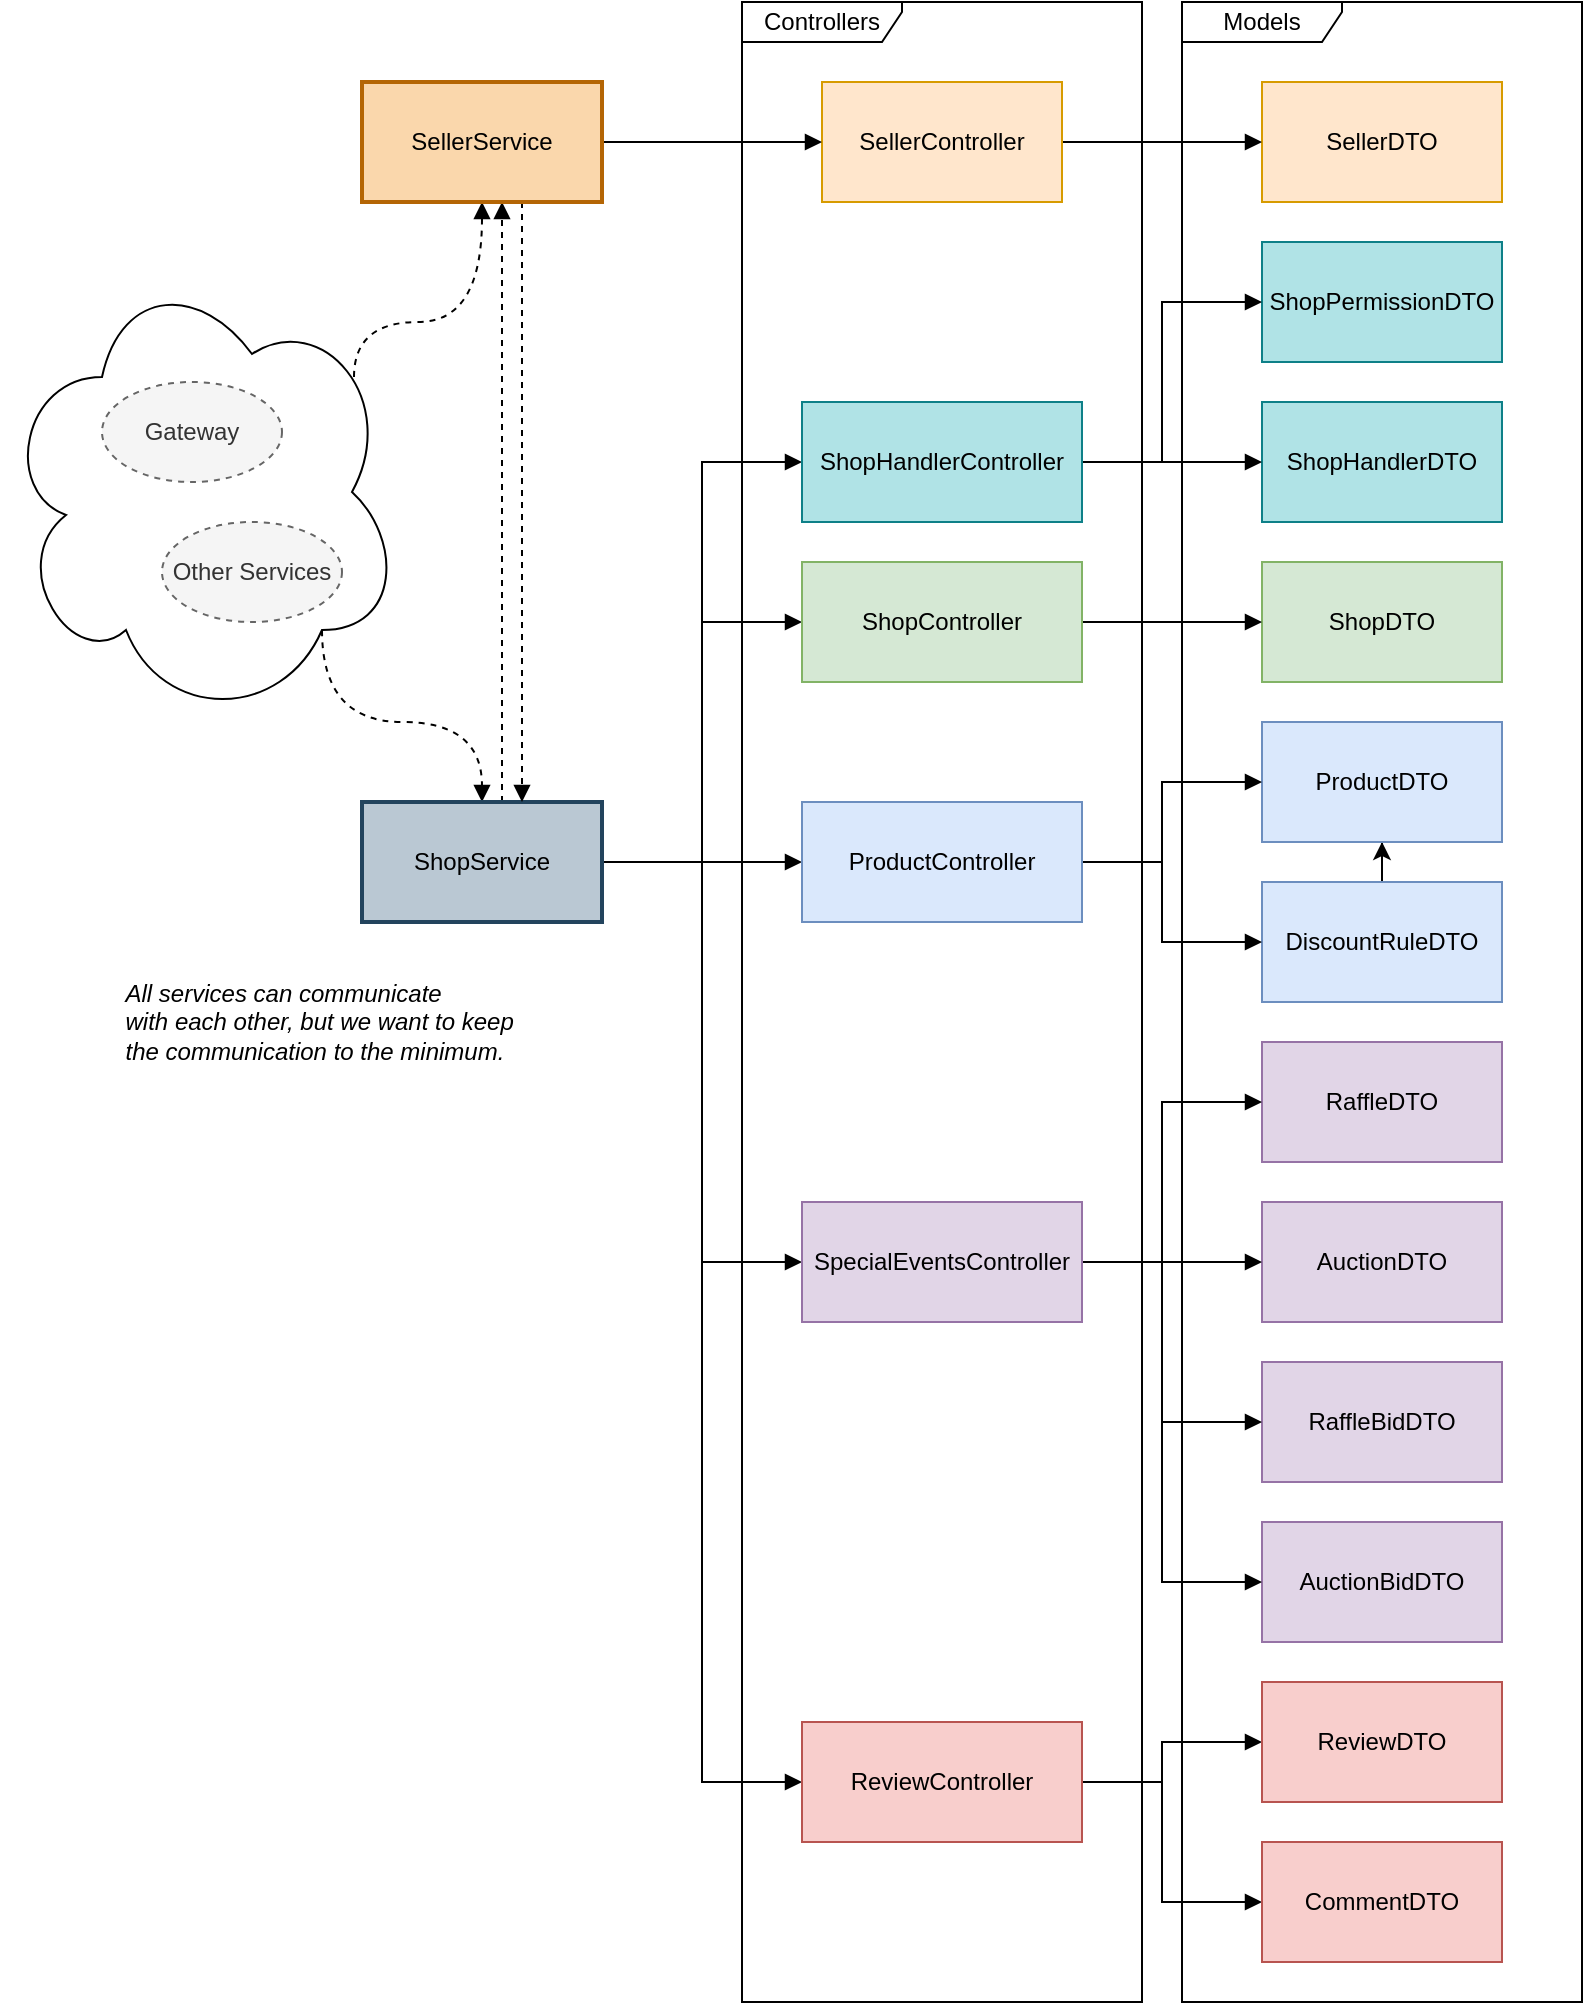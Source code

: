 <mxfile version="21.0.2" type="device"><diagram name="Page-1" id="sGzxX93xdV-w-MH2Fxeq"><mxGraphModel dx="1687" dy="1040" grid="1" gridSize="10" guides="1" tooltips="1" connect="1" arrows="1" fold="1" page="1" pageScale="1" pageWidth="850" pageHeight="1100" math="0" shadow="0"><root><mxCell id="0"/><mxCell id="1" parent="0"/><mxCell id="4WGJ3wxzGURj5zULlZlS-76" style="edgeStyle=orthogonalEdgeStyle;rounded=0;orthogonalLoop=1;jettySize=auto;html=1;exitX=0.88;exitY=0.25;exitDx=0;exitDy=0;exitPerimeter=0;dashed=1;curved=1;endArrow=block;endFill=1;" edge="1" parent="1" source="4WGJ3wxzGURj5zULlZlS-74" target="4WGJ3wxzGURj5zULlZlS-72"><mxGeometry relative="1" as="geometry"><Array as="points"><mxPoint x="176" y="200"/><mxPoint x="240" y="200"/></Array></mxGeometry></mxCell><mxCell id="4WGJ3wxzGURj5zULlZlS-77" style="edgeStyle=orthogonalEdgeStyle;rounded=0;orthogonalLoop=1;jettySize=auto;html=1;dashed=1;endArrow=block;endFill=1;exitX=0.8;exitY=0.8;exitDx=0;exitDy=0;exitPerimeter=0;curved=1;" edge="1" parent="1" source="4WGJ3wxzGURj5zULlZlS-74" target="4WGJ3wxzGURj5zULlZlS-6"><mxGeometry relative="1" as="geometry"><Array as="points"><mxPoint x="160" y="400"/><mxPoint x="240" y="400"/></Array></mxGeometry></mxCell><mxCell id="4WGJ3wxzGURj5zULlZlS-74" value="" style="ellipse;shape=cloud;whiteSpace=wrap;html=1;" vertex="1" parent="1"><mxGeometry y="170" width="200" height="230" as="geometry"/></mxCell><mxCell id="4WGJ3wxzGURj5zULlZlS-52" style="edgeStyle=orthogonalEdgeStyle;rounded=0;orthogonalLoop=1;jettySize=auto;html=1;endArrow=block;endFill=1;" edge="1" parent="1" source="4WGJ3wxzGURj5zULlZlS-6" target="4WGJ3wxzGURj5zULlZlS-34"><mxGeometry relative="1" as="geometry"><Array as="points"><mxPoint x="350" y="470"/><mxPoint x="350" y="670"/></Array></mxGeometry></mxCell><mxCell id="4WGJ3wxzGURj5zULlZlS-53" style="edgeStyle=orthogonalEdgeStyle;rounded=0;orthogonalLoop=1;jettySize=auto;html=1;endArrow=block;endFill=1;" edge="1" parent="1" source="4WGJ3wxzGURj5zULlZlS-6" target="4WGJ3wxzGURj5zULlZlS-48"><mxGeometry relative="1" as="geometry"><Array as="points"><mxPoint x="350" y="470"/><mxPoint x="350" y="270"/></Array></mxGeometry></mxCell><mxCell id="4WGJ3wxzGURj5zULlZlS-60" style="edgeStyle=orthogonalEdgeStyle;rounded=0;orthogonalLoop=1;jettySize=auto;html=1;endArrow=block;endFill=1;" edge="1" parent="1" source="4WGJ3wxzGURj5zULlZlS-6" target="4WGJ3wxzGURj5zULlZlS-57"><mxGeometry relative="1" as="geometry"><Array as="points"><mxPoint x="300" y="470"/><mxPoint x="300" y="470"/></Array></mxGeometry></mxCell><mxCell id="4WGJ3wxzGURj5zULlZlS-61" style="edgeStyle=orthogonalEdgeStyle;rounded=0;orthogonalLoop=1;jettySize=auto;html=1;endArrow=block;endFill=1;" edge="1" parent="1" source="4WGJ3wxzGURj5zULlZlS-6" target="4WGJ3wxzGURj5zULlZlS-55"><mxGeometry relative="1" as="geometry"><Array as="points"><mxPoint x="350" y="470"/><mxPoint x="350" y="350"/></Array></mxGeometry></mxCell><mxCell id="4WGJ3wxzGURj5zULlZlS-68" style="edgeStyle=orthogonalEdgeStyle;rounded=0;orthogonalLoop=1;jettySize=auto;html=1;endArrow=block;endFill=1;" edge="1" parent="1" source="4WGJ3wxzGURj5zULlZlS-6" target="4WGJ3wxzGURj5zULlZlS-62"><mxGeometry relative="1" as="geometry"><Array as="points"><mxPoint x="350" y="470"/><mxPoint x="350" y="930"/></Array></mxGeometry></mxCell><mxCell id="4WGJ3wxzGURj5zULlZlS-78" style="edgeStyle=orthogonalEdgeStyle;rounded=0;orthogonalLoop=1;jettySize=auto;html=1;dashed=1;endArrow=block;endFill=1;" edge="1" parent="1" source="4WGJ3wxzGURj5zULlZlS-6" target="4WGJ3wxzGURj5zULlZlS-72"><mxGeometry relative="1" as="geometry"><Array as="points"><mxPoint x="250" y="290"/><mxPoint x="250" y="290"/></Array></mxGeometry></mxCell><mxCell id="4WGJ3wxzGURj5zULlZlS-6" value="ShopService" style="html=1;whiteSpace=wrap;fillColor=#bac8d3;strokeColor=#23445d;strokeWidth=2;" vertex="1" parent="1"><mxGeometry x="180" y="440" width="120" height="60" as="geometry"/></mxCell><mxCell id="4WGJ3wxzGURj5zULlZlS-12" value="SellerDTO" style="html=1;whiteSpace=wrap;fillColor=#ffe6cc;strokeColor=#d79b00;" vertex="1" parent="1"><mxGeometry x="630" y="80" width="120" height="60" as="geometry"/></mxCell><mxCell id="4WGJ3wxzGURj5zULlZlS-13" value="ShopPermissionDTO" style="html=1;whiteSpace=wrap;fillColor=#b0e3e6;strokeColor=#0e8088;" vertex="1" parent="1"><mxGeometry x="630" y="160" width="120" height="60" as="geometry"/></mxCell><mxCell id="4WGJ3wxzGURj5zULlZlS-14" value="ShopHandlerDTO" style="html=1;whiteSpace=wrap;fillColor=#b0e3e6;strokeColor=#0e8088;" vertex="1" parent="1"><mxGeometry x="630" y="240" width="120" height="60" as="geometry"/></mxCell><mxCell id="4WGJ3wxzGURj5zULlZlS-15" value="ShopDTO" style="html=1;whiteSpace=wrap;fillColor=#d5e8d4;strokeColor=#82b366;" vertex="1" parent="1"><mxGeometry x="630" y="320" width="120" height="60" as="geometry"/></mxCell><mxCell id="4WGJ3wxzGURj5zULlZlS-69" value="" style="edgeStyle=orthogonalEdgeStyle;rounded=0;orthogonalLoop=1;jettySize=auto;html=1;" edge="1" parent="1" source="4WGJ3wxzGURj5zULlZlS-16" target="4WGJ3wxzGURj5zULlZlS-18"><mxGeometry relative="1" as="geometry"/></mxCell><mxCell id="4WGJ3wxzGURj5zULlZlS-16" value="DiscountRuleDTO" style="html=1;whiteSpace=wrap;fillColor=#dae8fc;strokeColor=#6c8ebf;" vertex="1" parent="1"><mxGeometry x="630" y="480" width="120" height="60" as="geometry"/></mxCell><mxCell id="4WGJ3wxzGURj5zULlZlS-18" value="ProductDTO" style="html=1;whiteSpace=wrap;fillColor=#dae8fc;strokeColor=#6c8ebf;" vertex="1" parent="1"><mxGeometry x="630" y="400" width="120" height="60" as="geometry"/></mxCell><mxCell id="4WGJ3wxzGURj5zULlZlS-19" value="RaffleDTO" style="html=1;whiteSpace=wrap;fillColor=#e1d5e7;strokeColor=#9673a6;" vertex="1" parent="1"><mxGeometry x="630" y="560" width="120" height="60" as="geometry"/></mxCell><mxCell id="4WGJ3wxzGURj5zULlZlS-20" value="AuctionDTO" style="html=1;whiteSpace=wrap;fillColor=#e1d5e7;strokeColor=#9673a6;" vertex="1" parent="1"><mxGeometry x="630" y="640" width="120" height="60" as="geometry"/></mxCell><mxCell id="4WGJ3wxzGURj5zULlZlS-21" value="AuctionBidDTO" style="html=1;whiteSpace=wrap;fillColor=#e1d5e7;strokeColor=#9673a6;" vertex="1" parent="1"><mxGeometry x="630" y="800" width="120" height="60" as="geometry"/></mxCell><mxCell id="4WGJ3wxzGURj5zULlZlS-22" value="RaffleBidDTO" style="html=1;whiteSpace=wrap;fillColor=#e1d5e7;strokeColor=#9673a6;" vertex="1" parent="1"><mxGeometry x="630" y="720" width="120" height="60" as="geometry"/></mxCell><mxCell id="4WGJ3wxzGURj5zULlZlS-24" value="Models" style="shape=umlFrame;whiteSpace=wrap;html=1;pointerEvents=0;width=80;height=20;" vertex="1" parent="1"><mxGeometry x="590" y="40" width="200" height="1000" as="geometry"/></mxCell><mxCell id="4WGJ3wxzGURj5zULlZlS-25" value="Controllers" style="shape=umlFrame;whiteSpace=wrap;html=1;pointerEvents=0;width=80;height=20;" vertex="1" parent="1"><mxGeometry x="370" y="40" width="200" height="1000" as="geometry"/></mxCell><mxCell id="4WGJ3wxzGURj5zULlZlS-27" style="edgeStyle=orthogonalEdgeStyle;rounded=0;orthogonalLoop=1;jettySize=auto;html=1;endArrow=block;endFill=1;" edge="1" parent="1" source="4WGJ3wxzGURj5zULlZlS-26" target="4WGJ3wxzGURj5zULlZlS-12"><mxGeometry relative="1" as="geometry"/></mxCell><mxCell id="4WGJ3wxzGURj5zULlZlS-26" value="SellerController" style="html=1;whiteSpace=wrap;fillColor=#ffe6cc;strokeColor=#d79b00;" vertex="1" parent="1"><mxGeometry x="410" y="80" width="120" height="60" as="geometry"/></mxCell><mxCell id="4WGJ3wxzGURj5zULlZlS-36" style="edgeStyle=orthogonalEdgeStyle;rounded=0;orthogonalLoop=1;jettySize=auto;html=1;endArrow=block;endFill=1;" edge="1" parent="1" source="4WGJ3wxzGURj5zULlZlS-34" target="4WGJ3wxzGURj5zULlZlS-19"><mxGeometry relative="1" as="geometry"><Array as="points"><mxPoint x="580" y="670"/><mxPoint x="580" y="590"/></Array></mxGeometry></mxCell><mxCell id="4WGJ3wxzGURj5zULlZlS-37" style="edgeStyle=orthogonalEdgeStyle;rounded=0;orthogonalLoop=1;jettySize=auto;html=1;endArrow=block;endFill=1;" edge="1" parent="1" source="4WGJ3wxzGURj5zULlZlS-34" target="4WGJ3wxzGURj5zULlZlS-20"><mxGeometry relative="1" as="geometry"/></mxCell><mxCell id="4WGJ3wxzGURj5zULlZlS-38" style="edgeStyle=orthogonalEdgeStyle;rounded=0;orthogonalLoop=1;jettySize=auto;html=1;endArrow=block;endFill=1;" edge="1" parent="1" source="4WGJ3wxzGURj5zULlZlS-34" target="4WGJ3wxzGURj5zULlZlS-22"><mxGeometry relative="1" as="geometry"><Array as="points"><mxPoint x="580" y="670"/><mxPoint x="580" y="750"/></Array></mxGeometry></mxCell><mxCell id="4WGJ3wxzGURj5zULlZlS-39" style="edgeStyle=orthogonalEdgeStyle;rounded=0;orthogonalLoop=1;jettySize=auto;html=1;endArrow=block;endFill=1;" edge="1" parent="1" source="4WGJ3wxzGURj5zULlZlS-34" target="4WGJ3wxzGURj5zULlZlS-21"><mxGeometry relative="1" as="geometry"><Array as="points"><mxPoint x="580" y="670"/><mxPoint x="580" y="830"/></Array></mxGeometry></mxCell><mxCell id="4WGJ3wxzGURj5zULlZlS-34" value="SpecialEventsController" style="html=1;whiteSpace=wrap;fillColor=#e1d5e7;strokeColor=#9673a6;" vertex="1" parent="1"><mxGeometry x="400" y="640" width="140" height="60" as="geometry"/></mxCell><mxCell id="4WGJ3wxzGURj5zULlZlS-50" style="edgeStyle=orthogonalEdgeStyle;rounded=0;orthogonalLoop=1;jettySize=auto;html=1;endArrow=block;endFill=1;" edge="1" parent="1" source="4WGJ3wxzGURj5zULlZlS-48" target="4WGJ3wxzGURj5zULlZlS-14"><mxGeometry relative="1" as="geometry"/></mxCell><mxCell id="4WGJ3wxzGURj5zULlZlS-51" style="edgeStyle=orthogonalEdgeStyle;rounded=0;orthogonalLoop=1;jettySize=auto;html=1;endArrow=block;endFill=1;" edge="1" parent="1" source="4WGJ3wxzGURj5zULlZlS-48" target="4WGJ3wxzGURj5zULlZlS-13"><mxGeometry relative="1" as="geometry"><Array as="points"><mxPoint x="580" y="270"/><mxPoint x="580" y="190"/></Array></mxGeometry></mxCell><mxCell id="4WGJ3wxzGURj5zULlZlS-48" value="ShopHandlerController" style="html=1;whiteSpace=wrap;fillColor=#b0e3e6;strokeColor=#0e8088;" vertex="1" parent="1"><mxGeometry x="400" y="240" width="140" height="60" as="geometry"/></mxCell><mxCell id="4WGJ3wxzGURj5zULlZlS-56" style="edgeStyle=orthogonalEdgeStyle;rounded=0;orthogonalLoop=1;jettySize=auto;html=1;endArrow=block;endFill=1;" edge="1" parent="1" source="4WGJ3wxzGURj5zULlZlS-55" target="4WGJ3wxzGURj5zULlZlS-15"><mxGeometry relative="1" as="geometry"/></mxCell><mxCell id="4WGJ3wxzGURj5zULlZlS-55" value="ShopController" style="html=1;whiteSpace=wrap;fillColor=#d5e8d4;strokeColor=#82b366;" vertex="1" parent="1"><mxGeometry x="400" y="320" width="140" height="60" as="geometry"/></mxCell><mxCell id="4WGJ3wxzGURj5zULlZlS-58" style="edgeStyle=orthogonalEdgeStyle;rounded=0;orthogonalLoop=1;jettySize=auto;html=1;endArrow=block;endFill=1;" edge="1" parent="1" source="4WGJ3wxzGURj5zULlZlS-57" target="4WGJ3wxzGURj5zULlZlS-18"><mxGeometry relative="1" as="geometry"><Array as="points"><mxPoint x="580" y="470"/><mxPoint x="580" y="430"/></Array></mxGeometry></mxCell><mxCell id="4WGJ3wxzGURj5zULlZlS-59" style="edgeStyle=orthogonalEdgeStyle;rounded=0;orthogonalLoop=1;jettySize=auto;html=1;endArrow=block;endFill=1;" edge="1" parent="1" source="4WGJ3wxzGURj5zULlZlS-57" target="4WGJ3wxzGURj5zULlZlS-16"><mxGeometry relative="1" as="geometry"><Array as="points"><mxPoint x="580" y="470"/><mxPoint x="580" y="510"/></Array></mxGeometry></mxCell><mxCell id="4WGJ3wxzGURj5zULlZlS-57" value="ProductController" style="html=1;whiteSpace=wrap;fillColor=#dae8fc;strokeColor=#6c8ebf;" vertex="1" parent="1"><mxGeometry x="400" y="440" width="140" height="60" as="geometry"/></mxCell><mxCell id="4WGJ3wxzGURj5zULlZlS-64" style="edgeStyle=orthogonalEdgeStyle;rounded=0;orthogonalLoop=1;jettySize=auto;html=1;endArrow=block;endFill=1;" edge="1" parent="1" source="4WGJ3wxzGURj5zULlZlS-62" target="4WGJ3wxzGURj5zULlZlS-63"><mxGeometry relative="1" as="geometry"><Array as="points"><mxPoint x="580" y="930"/><mxPoint x="580" y="910"/></Array></mxGeometry></mxCell><mxCell id="4WGJ3wxzGURj5zULlZlS-66" style="edgeStyle=orthogonalEdgeStyle;rounded=0;orthogonalLoop=1;jettySize=auto;html=1;endArrow=block;endFill=1;" edge="1" parent="1" source="4WGJ3wxzGURj5zULlZlS-62" target="4WGJ3wxzGURj5zULlZlS-65"><mxGeometry relative="1" as="geometry"><Array as="points"><mxPoint x="580" y="930"/><mxPoint x="580" y="990"/></Array></mxGeometry></mxCell><mxCell id="4WGJ3wxzGURj5zULlZlS-62" value="ReviewController" style="html=1;whiteSpace=wrap;fillColor=#f8cecc;strokeColor=#b85450;" vertex="1" parent="1"><mxGeometry x="400" y="900" width="140" height="60" as="geometry"/></mxCell><mxCell id="4WGJ3wxzGURj5zULlZlS-63" value="ReviewDTO" style="html=1;whiteSpace=wrap;fillColor=#f8cecc;strokeColor=#b85450;" vertex="1" parent="1"><mxGeometry x="630" y="880" width="120" height="60" as="geometry"/></mxCell><mxCell id="4WGJ3wxzGURj5zULlZlS-65" value="CommentDTO" style="html=1;whiteSpace=wrap;fillColor=#f8cecc;strokeColor=#b85450;" vertex="1" parent="1"><mxGeometry x="630" y="960" width="120" height="60" as="geometry"/></mxCell><mxCell id="4WGJ3wxzGURj5zULlZlS-70" value="Gateway" style="ellipse;whiteSpace=wrap;html=1;dashed=1;fillColor=#f5f5f5;fontColor=#333333;strokeColor=#666666;" vertex="1" parent="1"><mxGeometry x="50" y="230" width="90" height="50" as="geometry"/></mxCell><mxCell id="4WGJ3wxzGURj5zULlZlS-71" value="Other Services" style="ellipse;whiteSpace=wrap;html=1;dashed=1;fillColor=#f5f5f5;fontColor=#333333;strokeColor=#666666;" vertex="1" parent="1"><mxGeometry x="80" y="300" width="90" height="50" as="geometry"/></mxCell><mxCell id="4WGJ3wxzGURj5zULlZlS-73" style="edgeStyle=orthogonalEdgeStyle;rounded=0;orthogonalLoop=1;jettySize=auto;html=1;endArrow=block;endFill=1;" edge="1" parent="1" source="4WGJ3wxzGURj5zULlZlS-72" target="4WGJ3wxzGURj5zULlZlS-26"><mxGeometry relative="1" as="geometry"/></mxCell><mxCell id="4WGJ3wxzGURj5zULlZlS-79" style="edgeStyle=orthogonalEdgeStyle;rounded=0;orthogonalLoop=1;jettySize=auto;html=1;dashed=1;endArrow=block;endFill=1;" edge="1" parent="1" source="4WGJ3wxzGURj5zULlZlS-72" target="4WGJ3wxzGURj5zULlZlS-6"><mxGeometry relative="1" as="geometry"><Array as="points"><mxPoint x="260" y="300"/><mxPoint x="260" y="300"/></Array></mxGeometry></mxCell><mxCell id="4WGJ3wxzGURj5zULlZlS-72" value="SellerService" style="html=1;whiteSpace=wrap;fillColor=#fad7ac;strokeColor=#b46504;strokeWidth=2;" vertex="1" parent="1"><mxGeometry x="180" y="80" width="120" height="60" as="geometry"/></mxCell><mxCell id="4WGJ3wxzGURj5zULlZlS-81" value="&lt;div style=&quot;text-align: justify;&quot;&gt;&lt;span style=&quot;background-color: initial;&quot;&gt;All services can communicate&amp;nbsp;&lt;/span&gt;&lt;/div&gt;&lt;div style=&quot;text-align: justify;&quot;&gt;&lt;span style=&quot;background-color: initial;&quot;&gt;with each other,&amp;nbsp;&lt;/span&gt;&lt;span style=&quot;background-color: initial;&quot;&gt;but we want to keep&amp;nbsp;&lt;/span&gt;&lt;/div&gt;&lt;div style=&quot;text-align: justify;&quot;&gt;&lt;span style=&quot;background-color: initial;&quot;&gt;the communication to the minimum.&lt;/span&gt;&lt;/div&gt;" style="text;html=1;align=center;verticalAlign=middle;resizable=0;points=[];autosize=1;strokeColor=none;fillColor=none;fontStyle=2" vertex="1" parent="1"><mxGeometry x="50" y="520" width="220" height="60" as="geometry"/></mxCell></root></mxGraphModel></diagram></mxfile>
